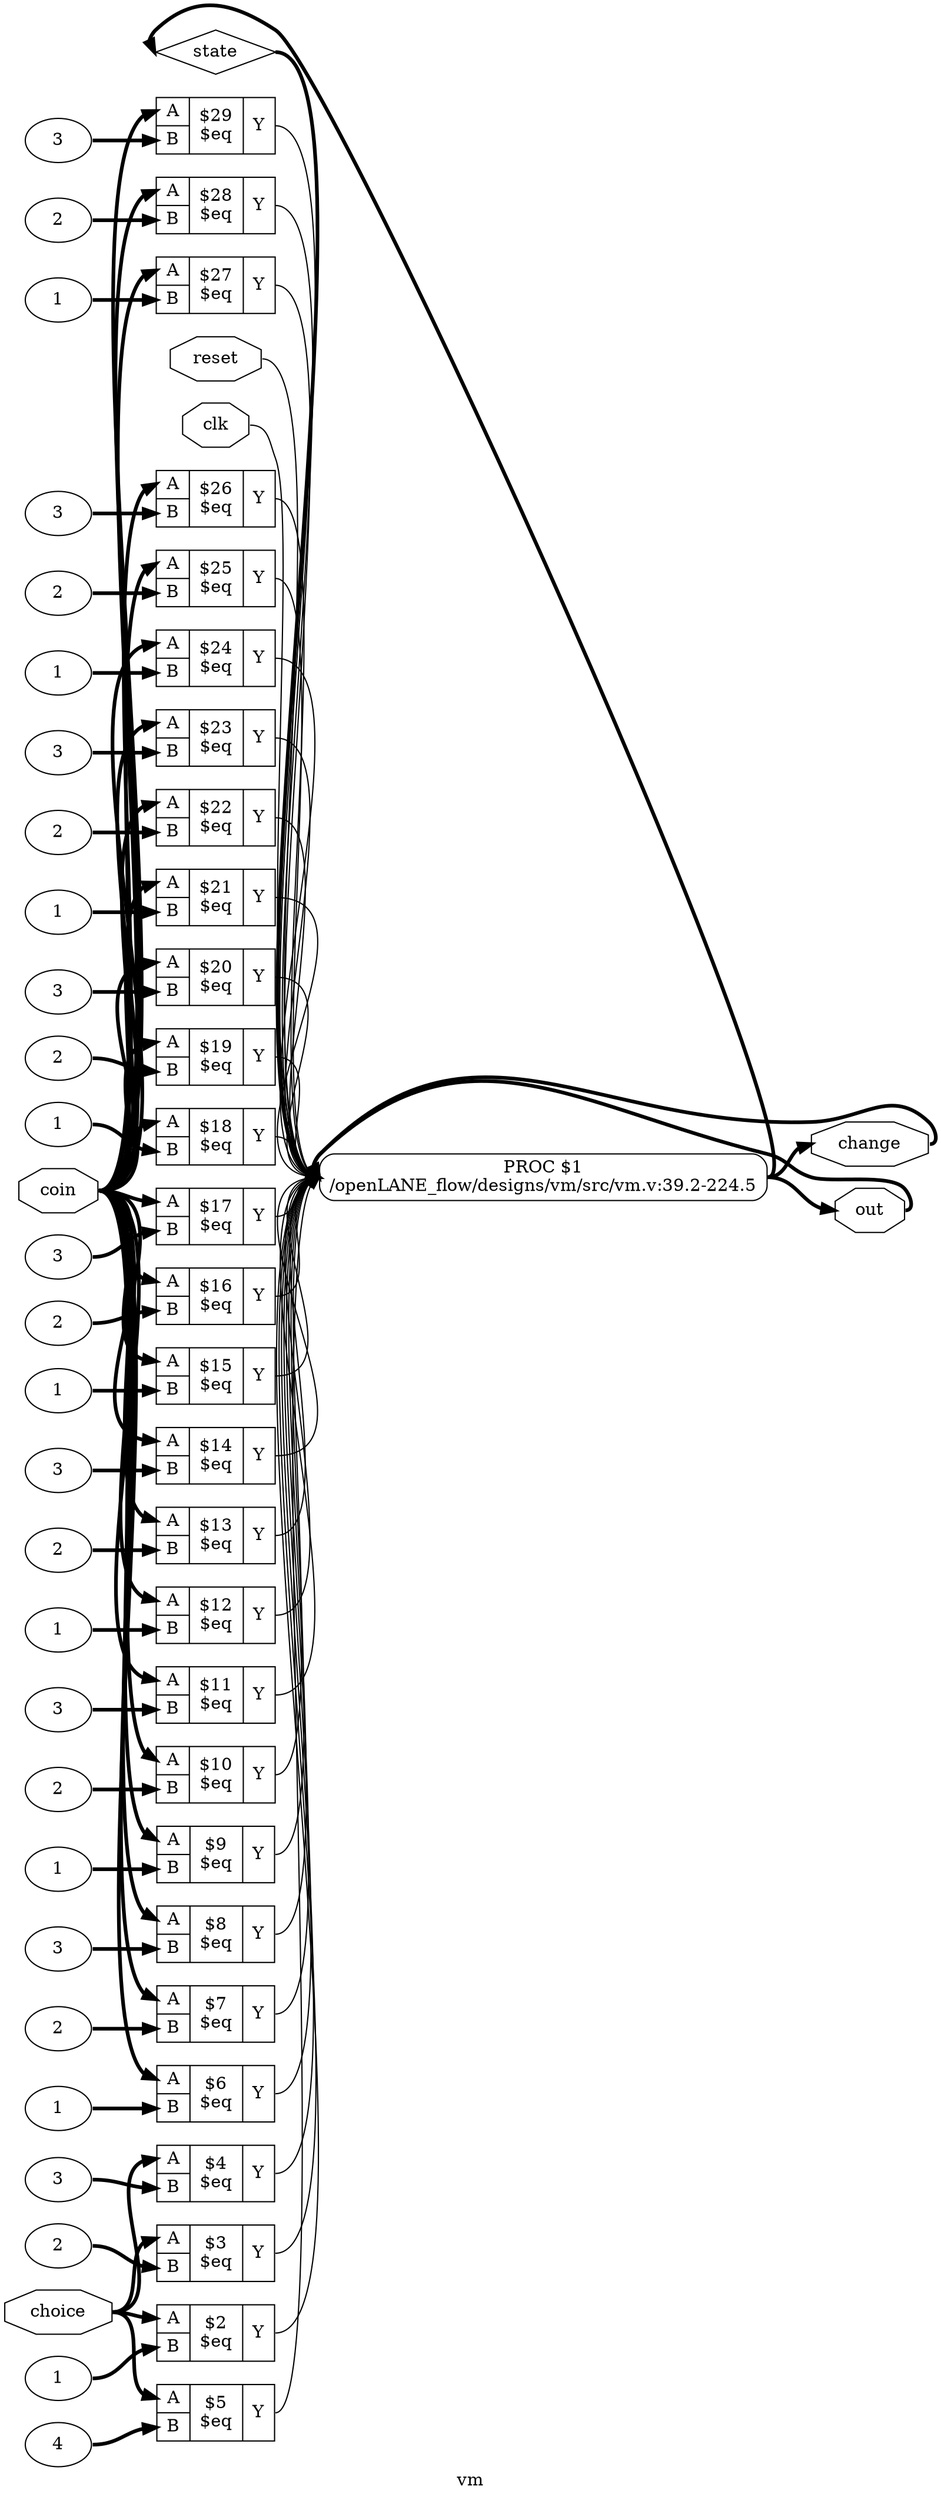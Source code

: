 digraph "vm" {
label="vm";
rankdir="LR";
remincross=true;
n32 [ shape=diamond, label="state", color="black", fontcolor="black" ];
n33 [ shape=octagon, label="choice", color="black", fontcolor="black" ];
n34 [ shape=octagon, label="change", color="black", fontcolor="black" ];
n35 [ shape=octagon, label="out", color="black", fontcolor="black" ];
n36 [ shape=octagon, label="coin", color="black", fontcolor="black" ];
n37 [ shape=octagon, label="reset", color="black", fontcolor="black" ];
n38 [ shape=octagon, label="clk", color="black", fontcolor="black" ];
v0 [ label="3" ];
c42 [ shape=record, label="{{<p39> A|<p40> B}|$29\n$eq|{<p41> Y}}" ];
v1 [ label="2" ];
c43 [ shape=record, label="{{<p39> A|<p40> B}|$28\n$eq|{<p41> Y}}" ];
v2 [ label="1" ];
c44 [ shape=record, label="{{<p39> A|<p40> B}|$27\n$eq|{<p41> Y}}" ];
v3 [ label="3" ];
c45 [ shape=record, label="{{<p39> A|<p40> B}|$26\n$eq|{<p41> Y}}" ];
v4 [ label="2" ];
c46 [ shape=record, label="{{<p39> A|<p40> B}|$25\n$eq|{<p41> Y}}" ];
v5 [ label="1" ];
c47 [ shape=record, label="{{<p39> A|<p40> B}|$24\n$eq|{<p41> Y}}" ];
v6 [ label="3" ];
c48 [ shape=record, label="{{<p39> A|<p40> B}|$23\n$eq|{<p41> Y}}" ];
v7 [ label="2" ];
c49 [ shape=record, label="{{<p39> A|<p40> B}|$22\n$eq|{<p41> Y}}" ];
v8 [ label="1" ];
c50 [ shape=record, label="{{<p39> A|<p40> B}|$21\n$eq|{<p41> Y}}" ];
v9 [ label="3" ];
c51 [ shape=record, label="{{<p39> A|<p40> B}|$20\n$eq|{<p41> Y}}" ];
v10 [ label="2" ];
c52 [ shape=record, label="{{<p39> A|<p40> B}|$19\n$eq|{<p41> Y}}" ];
v11 [ label="1" ];
c53 [ shape=record, label="{{<p39> A|<p40> B}|$18\n$eq|{<p41> Y}}" ];
v12 [ label="3" ];
c54 [ shape=record, label="{{<p39> A|<p40> B}|$17\n$eq|{<p41> Y}}" ];
v13 [ label="2" ];
c55 [ shape=record, label="{{<p39> A|<p40> B}|$16\n$eq|{<p41> Y}}" ];
v14 [ label="1" ];
c56 [ shape=record, label="{{<p39> A|<p40> B}|$15\n$eq|{<p41> Y}}" ];
v15 [ label="3" ];
c57 [ shape=record, label="{{<p39> A|<p40> B}|$14\n$eq|{<p41> Y}}" ];
v16 [ label="2" ];
c58 [ shape=record, label="{{<p39> A|<p40> B}|$13\n$eq|{<p41> Y}}" ];
v17 [ label="1" ];
c59 [ shape=record, label="{{<p39> A|<p40> B}|$12\n$eq|{<p41> Y}}" ];
v18 [ label="3" ];
c60 [ shape=record, label="{{<p39> A|<p40> B}|$11\n$eq|{<p41> Y}}" ];
v19 [ label="2" ];
c61 [ shape=record, label="{{<p39> A|<p40> B}|$10\n$eq|{<p41> Y}}" ];
v20 [ label="1" ];
c62 [ shape=record, label="{{<p39> A|<p40> B}|$9\n$eq|{<p41> Y}}" ];
v21 [ label="3" ];
c63 [ shape=record, label="{{<p39> A|<p40> B}|$8\n$eq|{<p41> Y}}" ];
v22 [ label="2" ];
c64 [ shape=record, label="{{<p39> A|<p40> B}|$7\n$eq|{<p41> Y}}" ];
v23 [ label="1" ];
c65 [ shape=record, label="{{<p39> A|<p40> B}|$6\n$eq|{<p41> Y}}" ];
v24 [ label="4" ];
c66 [ shape=record, label="{{<p39> A|<p40> B}|$5\n$eq|{<p41> Y}}" ];
v25 [ label="3" ];
c67 [ shape=record, label="{{<p39> A|<p40> B}|$4\n$eq|{<p41> Y}}" ];
v26 [ label="2" ];
c68 [ shape=record, label="{{<p39> A|<p40> B}|$3\n$eq|{<p41> Y}}" ];
v27 [ label="1" ];
c69 [ shape=record, label="{{<p39> A|<p40> B}|$2\n$eq|{<p41> Y}}" ];
p28 [shape=box, style=rounded, label="PROC $1\n/openLANE_flow/designs/vm/src/vm.v:39.2-224.5"];
c42:p41:e -> p28:w [color="black", label=""];
c51:p41:e -> p28:w [color="black", label=""];
c52:p41:e -> p28:w [color="black", label=""];
c53:p41:e -> p28:w [color="black", label=""];
c54:p41:e -> p28:w [color="black", label=""];
c55:p41:e -> p28:w [color="black", label=""];
c56:p41:e -> p28:w [color="black", label=""];
c57:p41:e -> p28:w [color="black", label=""];
c58:p41:e -> p28:w [color="black", label=""];
c59:p41:e -> p28:w [color="black", label=""];
c60:p41:e -> p28:w [color="black", label=""];
c43:p41:e -> p28:w [color="black", label=""];
c61:p41:e -> p28:w [color="black", label=""];
c62:p41:e -> p28:w [color="black", label=""];
c63:p41:e -> p28:w [color="black", label=""];
c64:p41:e -> p28:w [color="black", label=""];
c65:p41:e -> p28:w [color="black", label=""];
c66:p41:e -> p28:w [color="black", label=""];
c67:p41:e -> p28:w [color="black", label=""];
c68:p41:e -> p28:w [color="black", label=""];
c69:p41:e -> p28:w [color="black", label=""];
c44:p41:e -> p28:w [color="black", label=""];
p28:e -> n32:w [color="black", style="setlinewidth(3)", label=""];
n32:e -> p28:w [color="black", style="setlinewidth(3)", label=""];
n33:e -> c66:p39:w [color="black", style="setlinewidth(3)", label=""];
n33:e -> c67:p39:w [color="black", style="setlinewidth(3)", label=""];
n33:e -> c68:p39:w [color="black", style="setlinewidth(3)", label=""];
n33:e -> c69:p39:w [color="black", style="setlinewidth(3)", label=""];
p28:e -> n34:w [color="black", style="setlinewidth(3)", label=""];
n34:e -> p28:w [color="black", style="setlinewidth(3)", label=""];
p28:e -> n35:w [color="black", style="setlinewidth(3)", label=""];
n35:e -> p28:w [color="black", style="setlinewidth(3)", label=""];
n36:e -> c42:p39:w [color="black", style="setlinewidth(3)", label=""];
n36:e -> c43:p39:w [color="black", style="setlinewidth(3)", label=""];
n36:e -> c44:p39:w [color="black", style="setlinewidth(3)", label=""];
n36:e -> c45:p39:w [color="black", style="setlinewidth(3)", label=""];
n36:e -> c46:p39:w [color="black", style="setlinewidth(3)", label=""];
n36:e -> c47:p39:w [color="black", style="setlinewidth(3)", label=""];
n36:e -> c48:p39:w [color="black", style="setlinewidth(3)", label=""];
n36:e -> c49:p39:w [color="black", style="setlinewidth(3)", label=""];
n36:e -> c50:p39:w [color="black", style="setlinewidth(3)", label=""];
n36:e -> c51:p39:w [color="black", style="setlinewidth(3)", label=""];
n36:e -> c52:p39:w [color="black", style="setlinewidth(3)", label=""];
n36:e -> c53:p39:w [color="black", style="setlinewidth(3)", label=""];
n36:e -> c54:p39:w [color="black", style="setlinewidth(3)", label=""];
n36:e -> c55:p39:w [color="black", style="setlinewidth(3)", label=""];
n36:e -> c56:p39:w [color="black", style="setlinewidth(3)", label=""];
n36:e -> c57:p39:w [color="black", style="setlinewidth(3)", label=""];
n36:e -> c58:p39:w [color="black", style="setlinewidth(3)", label=""];
n36:e -> c59:p39:w [color="black", style="setlinewidth(3)", label=""];
n36:e -> c60:p39:w [color="black", style="setlinewidth(3)", label=""];
n36:e -> c61:p39:w [color="black", style="setlinewidth(3)", label=""];
n36:e -> c62:p39:w [color="black", style="setlinewidth(3)", label=""];
n36:e -> c63:p39:w [color="black", style="setlinewidth(3)", label=""];
n36:e -> c64:p39:w [color="black", style="setlinewidth(3)", label=""];
n36:e -> c65:p39:w [color="black", style="setlinewidth(3)", label=""];
n37:e -> p28:w [color="black", label=""];
n38:e -> p28:w [color="black", label=""];
c45:p41:e -> p28:w [color="black", label=""];
c46:p41:e -> p28:w [color="black", label=""];
c47:p41:e -> p28:w [color="black", label=""];
c48:p41:e -> p28:w [color="black", label=""];
c49:p41:e -> p28:w [color="black", label=""];
c50:p41:e -> p28:w [color="black", label=""];
v0:e -> c42:p40:w [color="black", style="setlinewidth(3)", label=""];
v1:e -> c43:p40:w [color="black", style="setlinewidth(3)", label=""];
v10:e -> c52:p40:w [color="black", style="setlinewidth(3)", label=""];
v11:e -> c53:p40:w [color="black", style="setlinewidth(3)", label=""];
v12:e -> c54:p40:w [color="black", style="setlinewidth(3)", label=""];
v13:e -> c55:p40:w [color="black", style="setlinewidth(3)", label=""];
v14:e -> c56:p40:w [color="black", style="setlinewidth(3)", label=""];
v15:e -> c57:p40:w [color="black", style="setlinewidth(3)", label=""];
v16:e -> c58:p40:w [color="black", style="setlinewidth(3)", label=""];
v17:e -> c59:p40:w [color="black", style="setlinewidth(3)", label=""];
v18:e -> c60:p40:w [color="black", style="setlinewidth(3)", label=""];
v19:e -> c61:p40:w [color="black", style="setlinewidth(3)", label=""];
v2:e -> c44:p40:w [color="black", style="setlinewidth(3)", label=""];
v20:e -> c62:p40:w [color="black", style="setlinewidth(3)", label=""];
v21:e -> c63:p40:w [color="black", style="setlinewidth(3)", label=""];
v22:e -> c64:p40:w [color="black", style="setlinewidth(3)", label=""];
v23:e -> c65:p40:w [color="black", style="setlinewidth(3)", label=""];
v24:e -> c66:p40:w [color="black", style="setlinewidth(3)", label=""];
v25:e -> c67:p40:w [color="black", style="setlinewidth(3)", label=""];
v26:e -> c68:p40:w [color="black", style="setlinewidth(3)", label=""];
v27:e -> c69:p40:w [color="black", style="setlinewidth(3)", label=""];
v3:e -> c45:p40:w [color="black", style="setlinewidth(3)", label=""];
v4:e -> c46:p40:w [color="black", style="setlinewidth(3)", label=""];
v5:e -> c47:p40:w [color="black", style="setlinewidth(3)", label=""];
v6:e -> c48:p40:w [color="black", style="setlinewidth(3)", label=""];
v7:e -> c49:p40:w [color="black", style="setlinewidth(3)", label=""];
v8:e -> c50:p40:w [color="black", style="setlinewidth(3)", label=""];
v9:e -> c51:p40:w [color="black", style="setlinewidth(3)", label=""];
}
